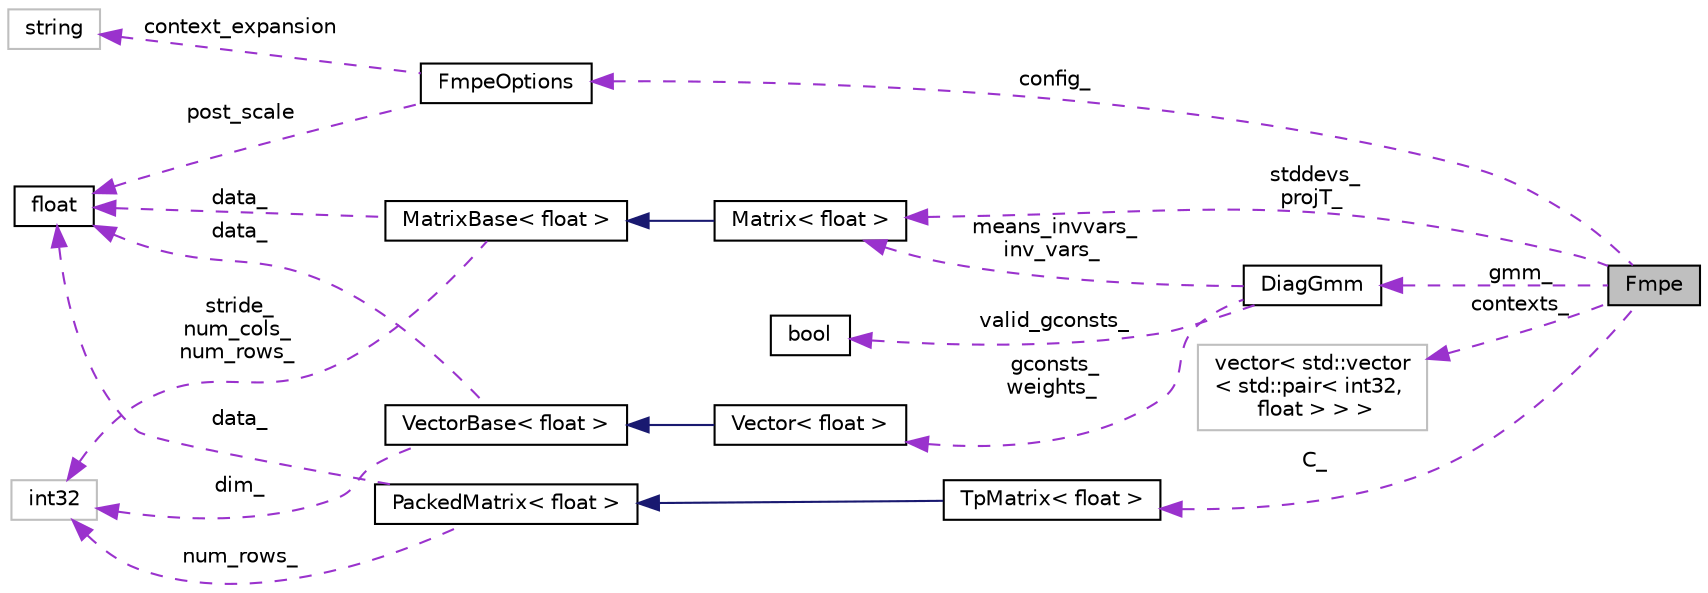 digraph "Fmpe"
{
  edge [fontname="Helvetica",fontsize="10",labelfontname="Helvetica",labelfontsize="10"];
  node [fontname="Helvetica",fontsize="10",shape=record];
  rankdir="LR";
  Node1 [label="Fmpe",height=0.2,width=0.4,color="black", fillcolor="grey75", style="filled", fontcolor="black"];
  Node2 -> Node1 [dir="back",color="darkorchid3",fontsize="10",style="dashed",label=" config_" ,fontname="Helvetica"];
  Node2 [label="FmpeOptions",height=0.2,width=0.4,color="black", fillcolor="white", style="filled",URL="$structkaldi_1_1FmpeOptions.html"];
  Node3 -> Node2 [dir="back",color="darkorchid3",fontsize="10",style="dashed",label=" post_scale" ,fontname="Helvetica"];
  Node3 [label="float",height=0.2,width=0.4,color="black", fillcolor="white", style="filled",URL="$classfloat.html"];
  Node4 -> Node2 [dir="back",color="darkorchid3",fontsize="10",style="dashed",label=" context_expansion" ,fontname="Helvetica"];
  Node4 [label="string",height=0.2,width=0.4,color="grey75", fillcolor="white", style="filled"];
  Node5 -> Node1 [dir="back",color="darkorchid3",fontsize="10",style="dashed",label=" gmm_" ,fontname="Helvetica"];
  Node5 [label="DiagGmm",height=0.2,width=0.4,color="black", fillcolor="white", style="filled",URL="$classkaldi_1_1DiagGmm.html",tooltip="Definition for Gaussian Mixture Model with diagonal covariances. "];
  Node6 -> Node5 [dir="back",color="darkorchid3",fontsize="10",style="dashed",label=" means_invvars_\ninv_vars_" ,fontname="Helvetica"];
  Node6 [label="Matrix\< float \>",height=0.2,width=0.4,color="black", fillcolor="white", style="filled",URL="$classkaldi_1_1Matrix.html"];
  Node7 -> Node6 [dir="back",color="midnightblue",fontsize="10",style="solid",fontname="Helvetica"];
  Node7 [label="MatrixBase\< float \>",height=0.2,width=0.4,color="black", fillcolor="white", style="filled",URL="$classkaldi_1_1MatrixBase.html"];
  Node3 -> Node7 [dir="back",color="darkorchid3",fontsize="10",style="dashed",label=" data_" ,fontname="Helvetica"];
  Node8 -> Node7 [dir="back",color="darkorchid3",fontsize="10",style="dashed",label=" stride_\nnum_cols_\nnum_rows_" ,fontname="Helvetica"];
  Node8 [label="int32",height=0.2,width=0.4,color="grey75", fillcolor="white", style="filled"];
  Node9 -> Node5 [dir="back",color="darkorchid3",fontsize="10",style="dashed",label=" valid_gconsts_" ,fontname="Helvetica"];
  Node9 [label="bool",height=0.2,width=0.4,color="black", fillcolor="white", style="filled",URL="$classbool.html"];
  Node10 -> Node5 [dir="back",color="darkorchid3",fontsize="10",style="dashed",label=" gconsts_\nweights_" ,fontname="Helvetica"];
  Node10 [label="Vector\< float \>",height=0.2,width=0.4,color="black", fillcolor="white", style="filled",URL="$classkaldi_1_1Vector.html"];
  Node11 -> Node10 [dir="back",color="midnightblue",fontsize="10",style="solid",fontname="Helvetica"];
  Node11 [label="VectorBase\< float \>",height=0.2,width=0.4,color="black", fillcolor="white", style="filled",URL="$classkaldi_1_1VectorBase.html"];
  Node3 -> Node11 [dir="back",color="darkorchid3",fontsize="10",style="dashed",label=" data_" ,fontname="Helvetica"];
  Node8 -> Node11 [dir="back",color="darkorchid3",fontsize="10",style="dashed",label=" dim_" ,fontname="Helvetica"];
  Node6 -> Node1 [dir="back",color="darkorchid3",fontsize="10",style="dashed",label=" stddevs_\nprojT_" ,fontname="Helvetica"];
  Node12 -> Node1 [dir="back",color="darkorchid3",fontsize="10",style="dashed",label=" contexts_" ,fontname="Helvetica"];
  Node12 [label="vector\< std::vector\l\< std::pair\< int32,\l float \> \> \>",height=0.2,width=0.4,color="grey75", fillcolor="white", style="filled"];
  Node13 -> Node1 [dir="back",color="darkorchid3",fontsize="10",style="dashed",label=" C_" ,fontname="Helvetica"];
  Node13 [label="TpMatrix\< float \>",height=0.2,width=0.4,color="black", fillcolor="white", style="filled",URL="$classkaldi_1_1TpMatrix.html"];
  Node14 -> Node13 [dir="back",color="midnightblue",fontsize="10",style="solid",fontname="Helvetica"];
  Node14 [label="PackedMatrix\< float \>",height=0.2,width=0.4,color="black", fillcolor="white", style="filled",URL="$classkaldi_1_1PackedMatrix.html"];
  Node3 -> Node14 [dir="back",color="darkorchid3",fontsize="10",style="dashed",label=" data_" ,fontname="Helvetica"];
  Node8 -> Node14 [dir="back",color="darkorchid3",fontsize="10",style="dashed",label=" num_rows_" ,fontname="Helvetica"];
}
